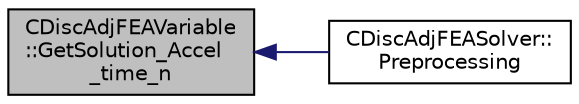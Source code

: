 digraph "CDiscAdjFEAVariable::GetSolution_Accel_time_n"
{
  edge [fontname="Helvetica",fontsize="10",labelfontname="Helvetica",labelfontsize="10"];
  node [fontname="Helvetica",fontsize="10",shape=record];
  rankdir="LR";
  Node44 [label="CDiscAdjFEAVariable\l::GetSolution_Accel\l_time_n",height=0.2,width=0.4,color="black", fillcolor="grey75", style="filled", fontcolor="black"];
  Node44 -> Node45 [dir="back",color="midnightblue",fontsize="10",style="solid",fontname="Helvetica"];
  Node45 [label="CDiscAdjFEASolver::\lPreprocessing",height=0.2,width=0.4,color="black", fillcolor="white", style="filled",URL="$class_c_disc_adj_f_e_a_solver.html#a659c1d917b99f7c1c315a2041ab83b29",tooltip="Update the dual-time derivatives. "];
}

